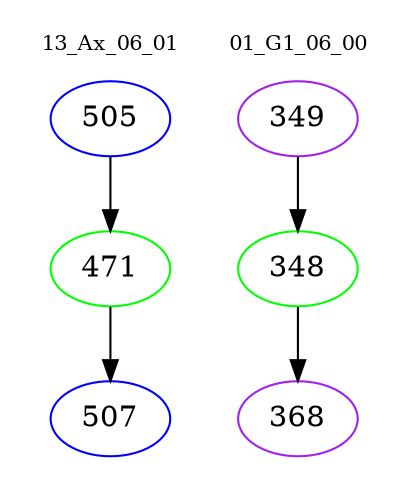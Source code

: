 digraph{
subgraph cluster_0 {
color = white
label = "13_Ax_06_01";
fontsize=10;
T0_505 [label="505", color="blue"]
T0_505 -> T0_471 [color="black"]
T0_471 [label="471", color="green"]
T0_471 -> T0_507 [color="black"]
T0_507 [label="507", color="blue"]
}
subgraph cluster_1 {
color = white
label = "01_G1_06_00";
fontsize=10;
T1_349 [label="349", color="purple"]
T1_349 -> T1_348 [color="black"]
T1_348 [label="348", color="green"]
T1_348 -> T1_368 [color="black"]
T1_368 [label="368", color="purple"]
}
}
